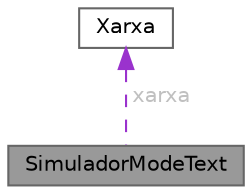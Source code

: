 digraph "SimuladorModeText"
{
 // LATEX_PDF_SIZE
  bgcolor="transparent";
  edge [fontname=Helvetica,fontsize=10,labelfontname=Helvetica,labelfontsize=10];
  node [fontname=Helvetica,fontsize=10,shape=box,height=0.2,width=0.4];
  Node1 [id="Node000001",label="SimuladorModeText",height=0.2,width=0.4,color="gray40", fillcolor="grey60", style="filled", fontcolor="black",tooltip="Aquí farem la simulació dels fitxers que be water entri per tal de poder fer el graph."];
  Node2 -> Node1 [id="edge1_Node000001_Node000002",dir="back",color="darkorchid3",style="dashed",tooltip=" ",label=" xarxa",fontcolor="grey" ];
  Node2 [id="Node000002",label="Xarxa",height=0.2,width=0.4,color="gray40", fillcolor="white", style="filled",URL="$class_xarxa.html",tooltip="Xarxa de distribució d'aigua, no necessàriament connexa (graf dirigit de Node) Descripció general: Xa..."];
}
